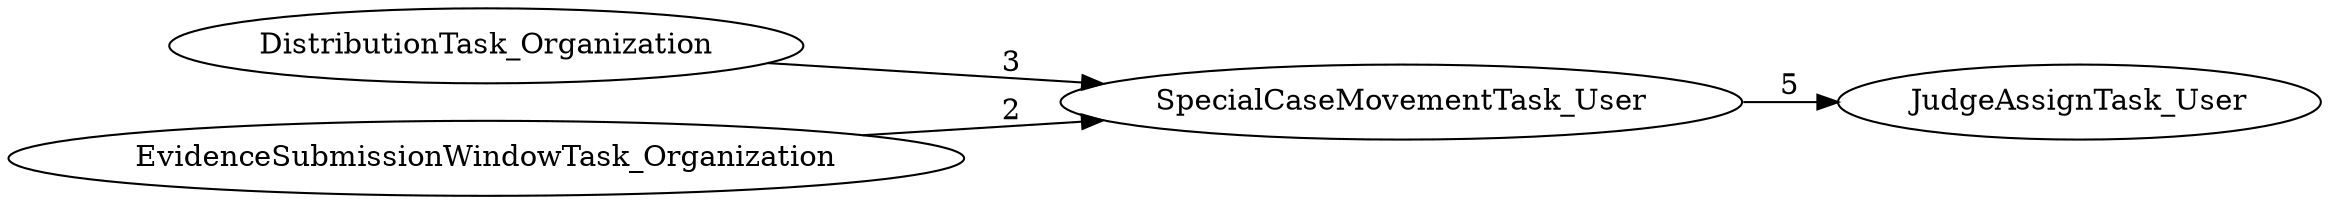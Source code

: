 digraph G {
rankdir="LR";
"DistributionTask_Organization" -> "SpecialCaseMovementTask_User" [label=3]
"SpecialCaseMovementTask_User" -> "JudgeAssignTask_User" [label=5]
"EvidenceSubmissionWindowTask_Organization" -> "SpecialCaseMovementTask_User" [label=2]
}
